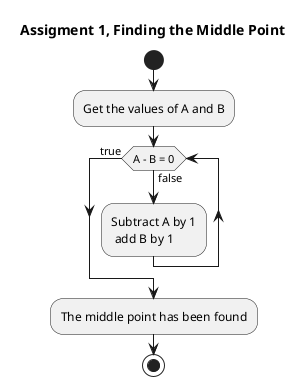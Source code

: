 @startuml assignment_1
skinparam linetype ortho
hide empty methods
hide empty fields
hide circle

title Assigment 1, Finding the Middle Point

start
:Get the values of A and B;
while (A - B = 0) is (false)
    :Subtract A by 1\n add B by 1;
endwhile (true)
:The middle point has been found;
stop

@enduml
